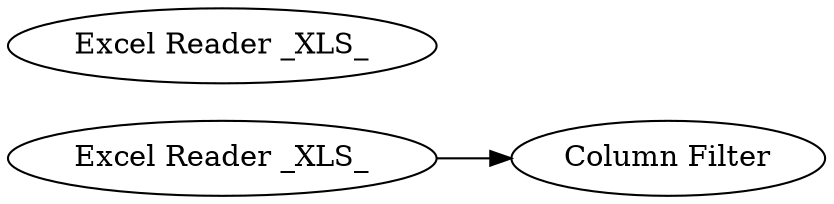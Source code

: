 digraph {
	1 [label="Excel Reader _XLS_"]
	2 [label="Excel Reader _XLS_"]
	3 [label="Column Filter"]
	1 -> 3
	rankdir=LR
}
